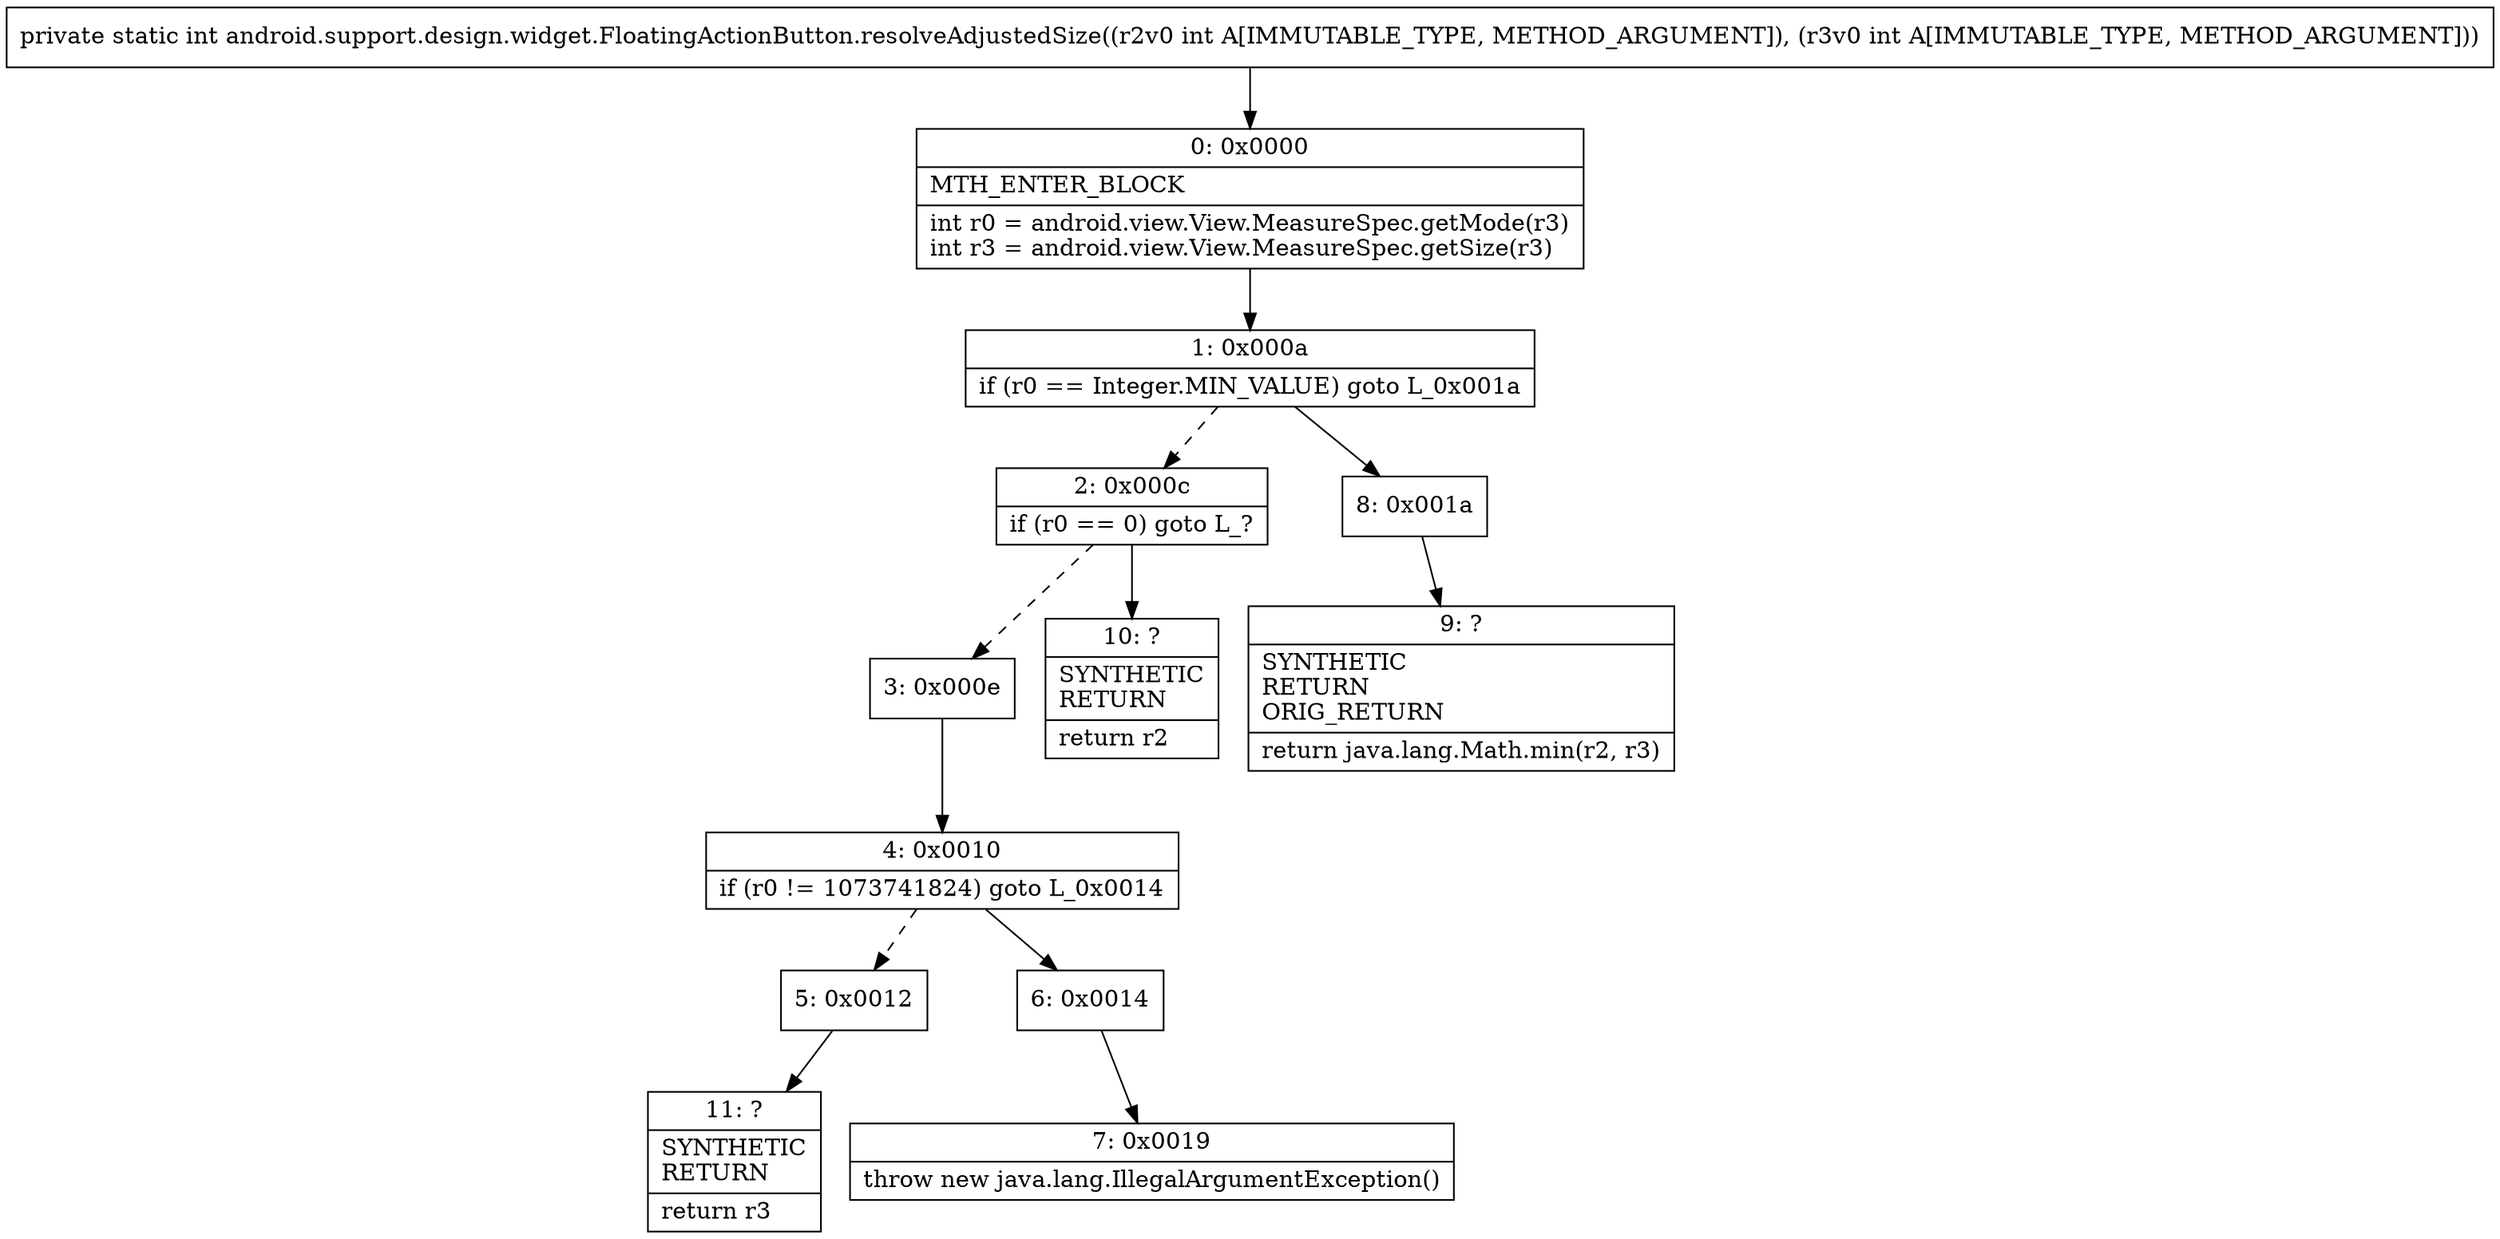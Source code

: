digraph "CFG forandroid.support.design.widget.FloatingActionButton.resolveAdjustedSize(II)I" {
Node_0 [shape=record,label="{0\:\ 0x0000|MTH_ENTER_BLOCK\l|int r0 = android.view.View.MeasureSpec.getMode(r3)\lint r3 = android.view.View.MeasureSpec.getSize(r3)\l}"];
Node_1 [shape=record,label="{1\:\ 0x000a|if (r0 == Integer.MIN_VALUE) goto L_0x001a\l}"];
Node_2 [shape=record,label="{2\:\ 0x000c|if (r0 == 0) goto L_?\l}"];
Node_3 [shape=record,label="{3\:\ 0x000e}"];
Node_4 [shape=record,label="{4\:\ 0x0010|if (r0 != 1073741824) goto L_0x0014\l}"];
Node_5 [shape=record,label="{5\:\ 0x0012}"];
Node_6 [shape=record,label="{6\:\ 0x0014}"];
Node_7 [shape=record,label="{7\:\ 0x0019|throw new java.lang.IllegalArgumentException()\l}"];
Node_8 [shape=record,label="{8\:\ 0x001a}"];
Node_9 [shape=record,label="{9\:\ ?|SYNTHETIC\lRETURN\lORIG_RETURN\l|return java.lang.Math.min(r2, r3)\l}"];
Node_10 [shape=record,label="{10\:\ ?|SYNTHETIC\lRETURN\l|return r2\l}"];
Node_11 [shape=record,label="{11\:\ ?|SYNTHETIC\lRETURN\l|return r3\l}"];
MethodNode[shape=record,label="{private static int android.support.design.widget.FloatingActionButton.resolveAdjustedSize((r2v0 int A[IMMUTABLE_TYPE, METHOD_ARGUMENT]), (r3v0 int A[IMMUTABLE_TYPE, METHOD_ARGUMENT])) }"];
MethodNode -> Node_0;
Node_0 -> Node_1;
Node_1 -> Node_2[style=dashed];
Node_1 -> Node_8;
Node_2 -> Node_3[style=dashed];
Node_2 -> Node_10;
Node_3 -> Node_4;
Node_4 -> Node_5[style=dashed];
Node_4 -> Node_6;
Node_5 -> Node_11;
Node_6 -> Node_7;
Node_8 -> Node_9;
}

